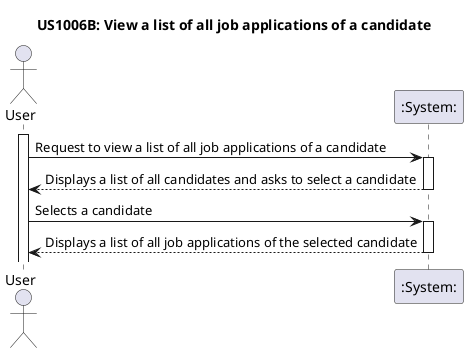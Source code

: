 @startuml

title US1006B: View a list of all job applications of a candidate

actor User as U
participant ":System:" as S

activate U
U -> S: Request to view a list of all job applications of a candidate
activate S
S --> U: Displays a list of all candidates and asks to select a candidate
deactivate S
U -> S: Selects a candidate
activate S
S --> U: Displays a list of all job applications of the selected candidate
deactivate S



@enduml